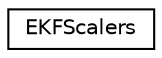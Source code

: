 digraph "Graphical Class Hierarchy"
{
 // LATEX_PDF_SIZE
  edge [fontname="Helvetica",fontsize="10",labelfontname="Helvetica",labelfontsize="10"];
  node [fontname="Helvetica",fontsize="10",shape=record];
  rankdir="LR";
  Node0 [label="EKFScalers",height=0.2,width=0.4,color="black", fillcolor="white", style="filled",URL="$struct_e_k_f_scalers.html",tooltip="Scalers for EKF."];
}
